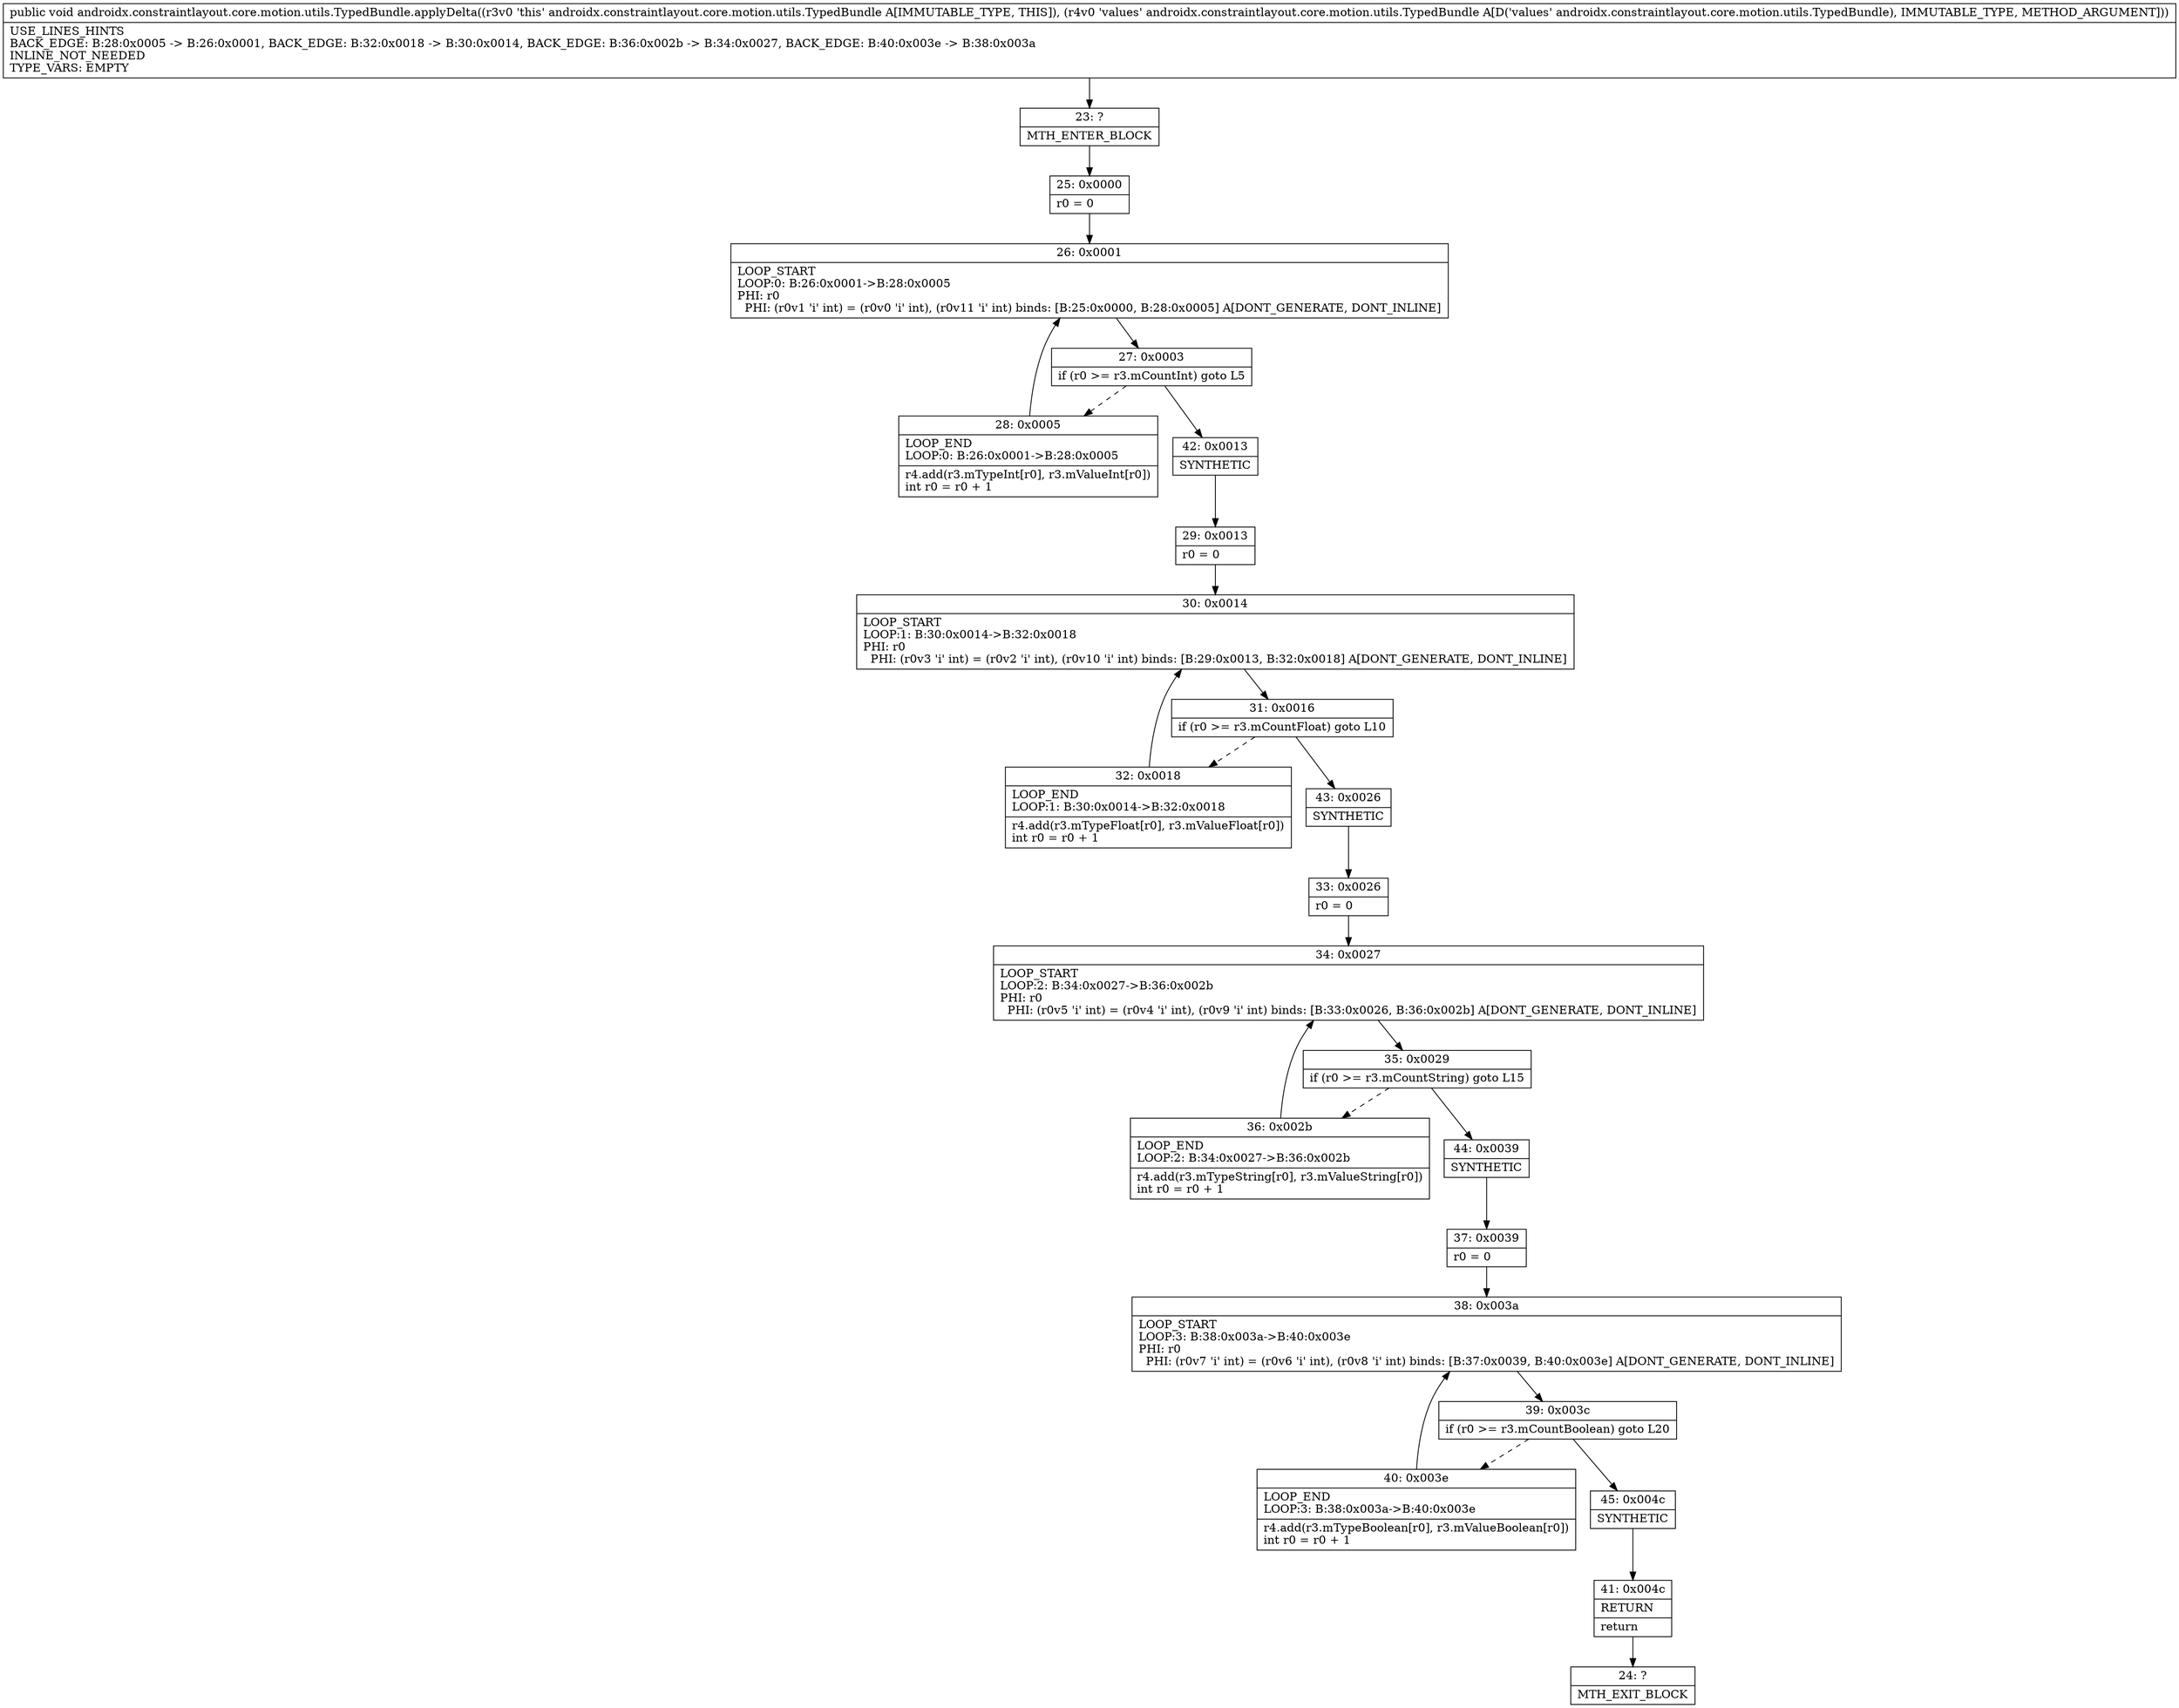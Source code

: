 digraph "CFG forandroidx.constraintlayout.core.motion.utils.TypedBundle.applyDelta(Landroidx\/constraintlayout\/core\/motion\/utils\/TypedBundle;)V" {
Node_23 [shape=record,label="{23\:\ ?|MTH_ENTER_BLOCK\l}"];
Node_25 [shape=record,label="{25\:\ 0x0000|r0 = 0\l}"];
Node_26 [shape=record,label="{26\:\ 0x0001|LOOP_START\lLOOP:0: B:26:0x0001\-\>B:28:0x0005\lPHI: r0 \l  PHI: (r0v1 'i' int) = (r0v0 'i' int), (r0v11 'i' int) binds: [B:25:0x0000, B:28:0x0005] A[DONT_GENERATE, DONT_INLINE]\l}"];
Node_27 [shape=record,label="{27\:\ 0x0003|if (r0 \>= r3.mCountInt) goto L5\l}"];
Node_28 [shape=record,label="{28\:\ 0x0005|LOOP_END\lLOOP:0: B:26:0x0001\-\>B:28:0x0005\l|r4.add(r3.mTypeInt[r0], r3.mValueInt[r0])\lint r0 = r0 + 1\l}"];
Node_42 [shape=record,label="{42\:\ 0x0013|SYNTHETIC\l}"];
Node_29 [shape=record,label="{29\:\ 0x0013|r0 = 0\l}"];
Node_30 [shape=record,label="{30\:\ 0x0014|LOOP_START\lLOOP:1: B:30:0x0014\-\>B:32:0x0018\lPHI: r0 \l  PHI: (r0v3 'i' int) = (r0v2 'i' int), (r0v10 'i' int) binds: [B:29:0x0013, B:32:0x0018] A[DONT_GENERATE, DONT_INLINE]\l}"];
Node_31 [shape=record,label="{31\:\ 0x0016|if (r0 \>= r3.mCountFloat) goto L10\l}"];
Node_32 [shape=record,label="{32\:\ 0x0018|LOOP_END\lLOOP:1: B:30:0x0014\-\>B:32:0x0018\l|r4.add(r3.mTypeFloat[r0], r3.mValueFloat[r0])\lint r0 = r0 + 1\l}"];
Node_43 [shape=record,label="{43\:\ 0x0026|SYNTHETIC\l}"];
Node_33 [shape=record,label="{33\:\ 0x0026|r0 = 0\l}"];
Node_34 [shape=record,label="{34\:\ 0x0027|LOOP_START\lLOOP:2: B:34:0x0027\-\>B:36:0x002b\lPHI: r0 \l  PHI: (r0v5 'i' int) = (r0v4 'i' int), (r0v9 'i' int) binds: [B:33:0x0026, B:36:0x002b] A[DONT_GENERATE, DONT_INLINE]\l}"];
Node_35 [shape=record,label="{35\:\ 0x0029|if (r0 \>= r3.mCountString) goto L15\l}"];
Node_36 [shape=record,label="{36\:\ 0x002b|LOOP_END\lLOOP:2: B:34:0x0027\-\>B:36:0x002b\l|r4.add(r3.mTypeString[r0], r3.mValueString[r0])\lint r0 = r0 + 1\l}"];
Node_44 [shape=record,label="{44\:\ 0x0039|SYNTHETIC\l}"];
Node_37 [shape=record,label="{37\:\ 0x0039|r0 = 0\l}"];
Node_38 [shape=record,label="{38\:\ 0x003a|LOOP_START\lLOOP:3: B:38:0x003a\-\>B:40:0x003e\lPHI: r0 \l  PHI: (r0v7 'i' int) = (r0v6 'i' int), (r0v8 'i' int) binds: [B:37:0x0039, B:40:0x003e] A[DONT_GENERATE, DONT_INLINE]\l}"];
Node_39 [shape=record,label="{39\:\ 0x003c|if (r0 \>= r3.mCountBoolean) goto L20\l}"];
Node_40 [shape=record,label="{40\:\ 0x003e|LOOP_END\lLOOP:3: B:38:0x003a\-\>B:40:0x003e\l|r4.add(r3.mTypeBoolean[r0], r3.mValueBoolean[r0])\lint r0 = r0 + 1\l}"];
Node_45 [shape=record,label="{45\:\ 0x004c|SYNTHETIC\l}"];
Node_41 [shape=record,label="{41\:\ 0x004c|RETURN\l|return\l}"];
Node_24 [shape=record,label="{24\:\ ?|MTH_EXIT_BLOCK\l}"];
MethodNode[shape=record,label="{public void androidx.constraintlayout.core.motion.utils.TypedBundle.applyDelta((r3v0 'this' androidx.constraintlayout.core.motion.utils.TypedBundle A[IMMUTABLE_TYPE, THIS]), (r4v0 'values' androidx.constraintlayout.core.motion.utils.TypedBundle A[D('values' androidx.constraintlayout.core.motion.utils.TypedBundle), IMMUTABLE_TYPE, METHOD_ARGUMENT]))  | USE_LINES_HINTS\lBACK_EDGE: B:28:0x0005 \-\> B:26:0x0001, BACK_EDGE: B:32:0x0018 \-\> B:30:0x0014, BACK_EDGE: B:36:0x002b \-\> B:34:0x0027, BACK_EDGE: B:40:0x003e \-\> B:38:0x003a\lINLINE_NOT_NEEDED\lTYPE_VARS: EMPTY\l}"];
MethodNode -> Node_23;Node_23 -> Node_25;
Node_25 -> Node_26;
Node_26 -> Node_27;
Node_27 -> Node_28[style=dashed];
Node_27 -> Node_42;
Node_28 -> Node_26;
Node_42 -> Node_29;
Node_29 -> Node_30;
Node_30 -> Node_31;
Node_31 -> Node_32[style=dashed];
Node_31 -> Node_43;
Node_32 -> Node_30;
Node_43 -> Node_33;
Node_33 -> Node_34;
Node_34 -> Node_35;
Node_35 -> Node_36[style=dashed];
Node_35 -> Node_44;
Node_36 -> Node_34;
Node_44 -> Node_37;
Node_37 -> Node_38;
Node_38 -> Node_39;
Node_39 -> Node_40[style=dashed];
Node_39 -> Node_45;
Node_40 -> Node_38;
Node_45 -> Node_41;
Node_41 -> Node_24;
}


